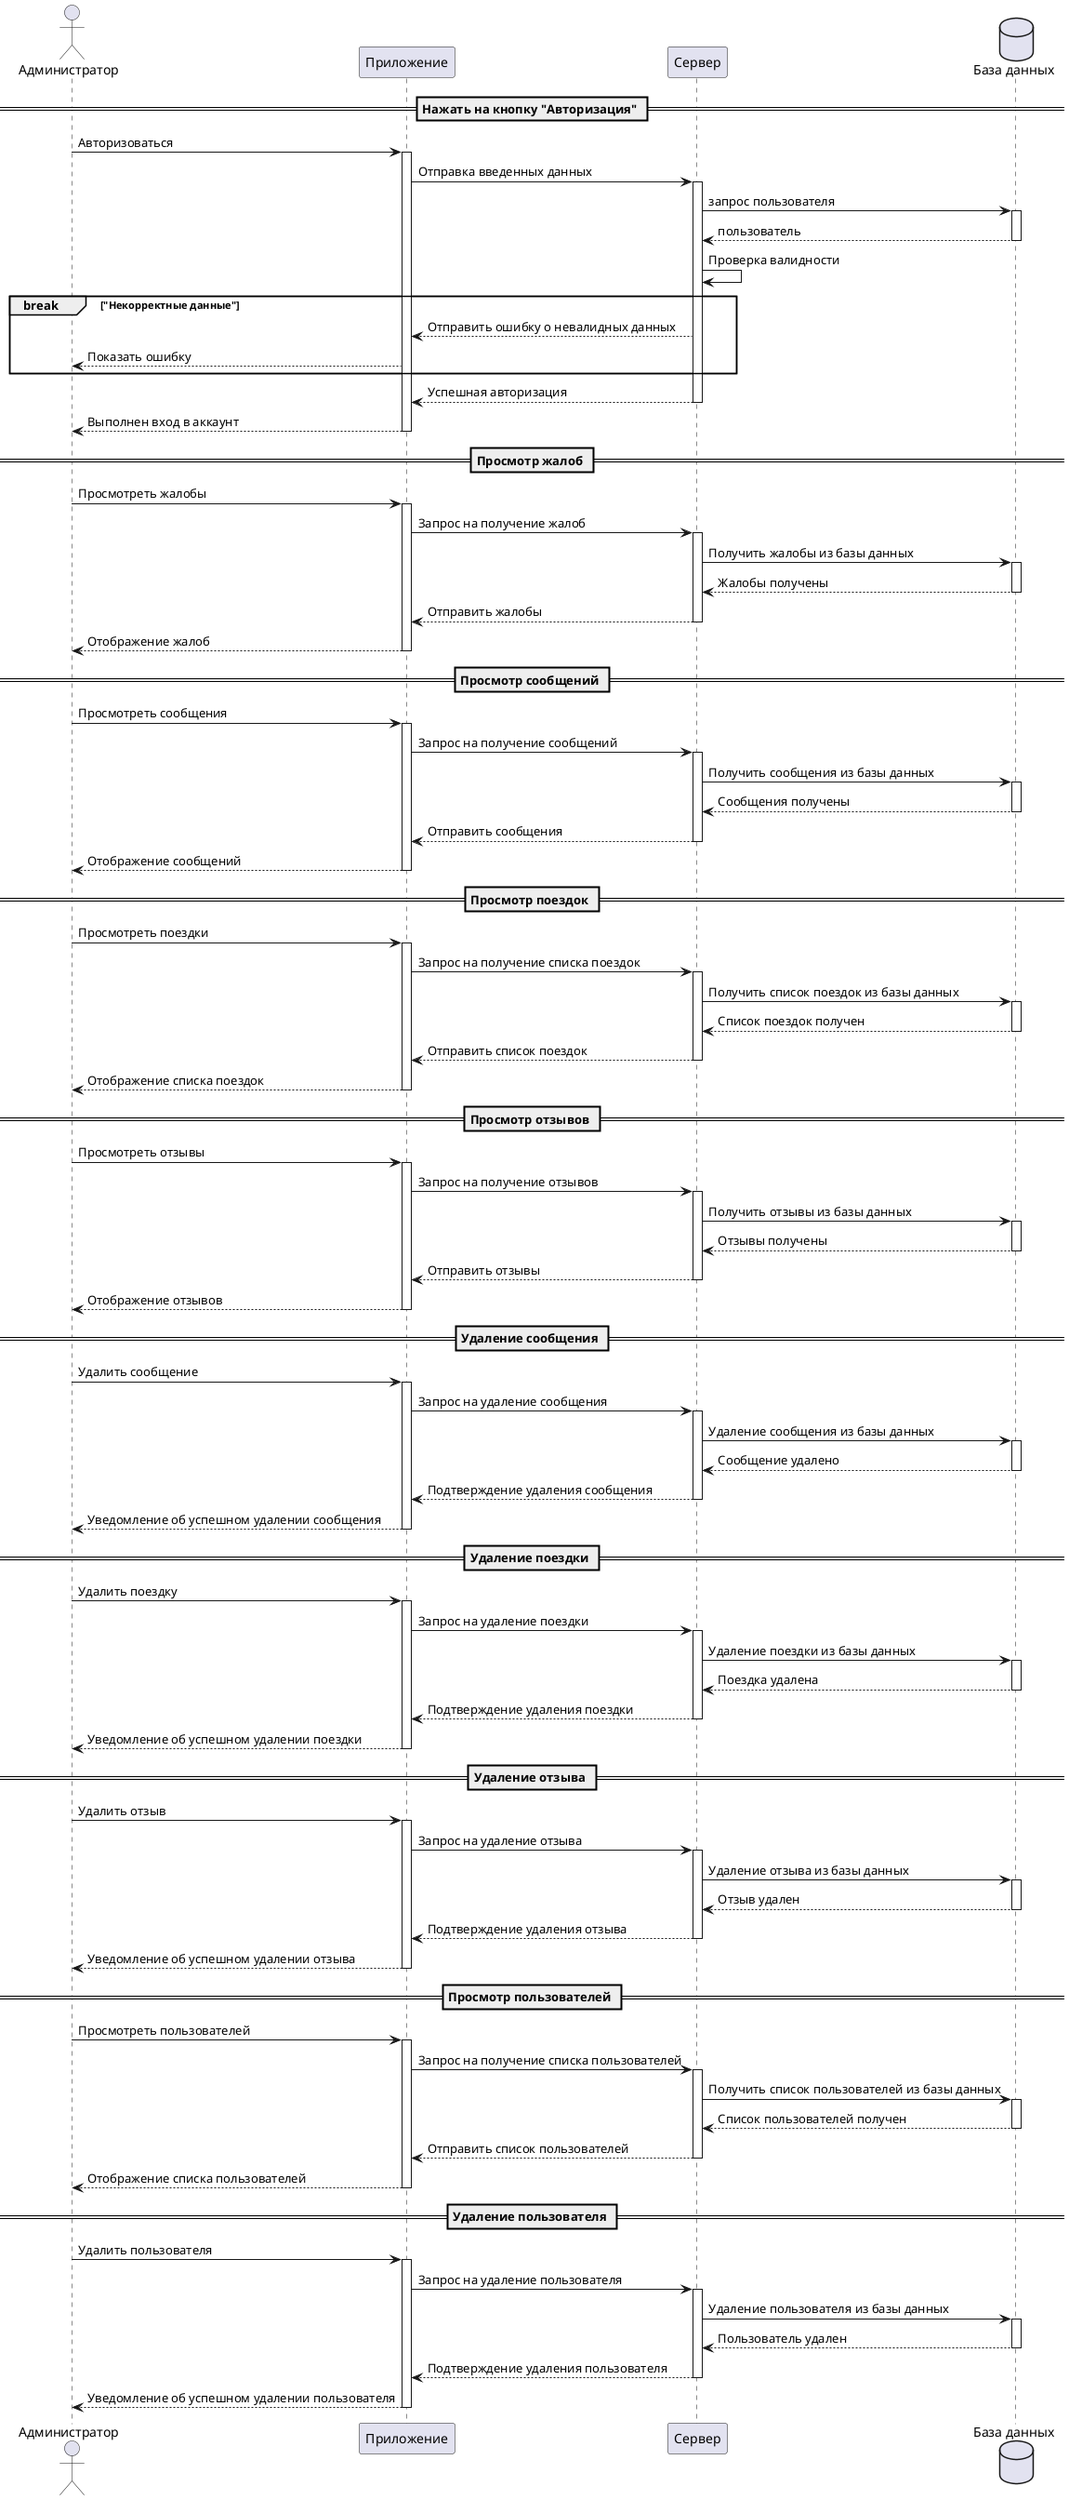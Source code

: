 @startuml
actor "Администратор" as admin
participant "Приложение" as app
participant "Сервер" as server
database "База данных" as db

== Нажать на кнопку "Авторизация" ==
admin -> app: Авторизоваться
activate app
app -> server: Отправка введенных данных
activate server
server -> db: запрос пользователя
activate db
db --> server: пользователь
deactivate db
server -> server: Проверка валидности

break "Некорректные данные"
    server --> app: Отправить ошибку о невалидных данных
    app --> admin: Показать ошибку
end

server --> app: Успешная авторизация
deactivate server
app --> admin: Выполнен вход в аккаунт
deactivate app

== Просмотр жалоб ==
admin -> app: Просмотреть жалобы
activate app
app -> server: Запрос на получение жалоб
activate server
server -> db: Получить жалобы из базы данных
activate db
db --> server: Жалобы получены
deactivate db
server --> app: Отправить жалобы
deactivate server
app --> admin: Отображение жалоб
deactivate app

== Просмотр сообщений ==
admin -> app: Просмотреть сообщения
activate app
app -> server: Запрос на получение сообщений
activate server
server -> db: Получить сообщения из базы данных
activate db
db --> server: Сообщения получены
deactivate db
server --> app: Отправить сообщения
deactivate server
app --> admin: Отображение сообщений
deactivate app

== Просмотр поездок ==
admin -> app: Просмотреть поездки
activate app
app -> server: Запрос на получение списка поездок
activate server
server -> db: Получить список поездок из базы данных
activate db
db --> server: Список поездок получен
deactivate db
server --> app: Отправить список поездок
deactivate server
app --> admin: Отображение списка поездок
deactivate app

== Просмотр отзывов ==
admin -> app: Просмотреть отзывы
activate app
app -> server: Запрос на получение отзывов
activate server
server -> db: Получить отзывы из базы данных
activate db
db --> server: Отзывы получены
deactivate db
server --> app: Отправить отзывы
deactivate server
app --> admin: Отображение отзывов
deactivate app

== Удаление сообщения ==
admin -> app: Удалить сообщение
activate app
app -> server: Запрос на удаление сообщения
activate server
server -> db: Удаление сообщения из базы данных
activate db
db --> server: Сообщение удалено
deactivate db
server --> app: Подтверждение удаления сообщения
deactivate server
app --> admin: Уведомление об успешном удалении сообщения
deactivate app

== Удаление поездки ==
admin -> app: Удалить поездку
activate app
app -> server: Запрос на удаление поездки
activate server
server -> db: Удаление поездки из базы данных
activate db
db --> server: Поездка удалена
deactivate db
server --> app: Подтверждение удаления поездки
deactivate server
app --> admin: Уведомление об успешном удалении поездки
deactivate app

== Удаление отзыва ==
admin -> app: Удалить отзыв
activate app
app -> server: Запрос на удаление отзыва
activate server
server -> db: Удаление отзыва из базы данных
activate db
db --> server: Отзыв удален
deactivate db
server --> app: Подтверждение удаления отзыва
deactivate server
app --> admin: Уведомление об успешном удалении отзыва

deactivate app

== Просмотр пользователей ==
admin -> app: Просмотреть пользователей
activate app
app -> server: Запрос на получение списка пользователей
activate server
server -> db: Получить список пользователей из базы данных
activate db
db --> server: Список пользователей получен
deactivate db
server --> app: Отправить список пользователей
deactivate server
app --> admin: Отображение списка пользователей
deactivate app

== Удаление пользователя ==
admin -> app: Удалить пользователя
activate app
app -> server: Запрос на удаление пользователя
activate server
server -> db: Удаление пользователя из базы данных
activate db
db --> server: Пользователь удален
deactivate db
server --> app: Подтверждение удаления пользователя
deactivate server
app --> admin: Уведомление об успешном удалении пользователя
deactivate app


@enduml
